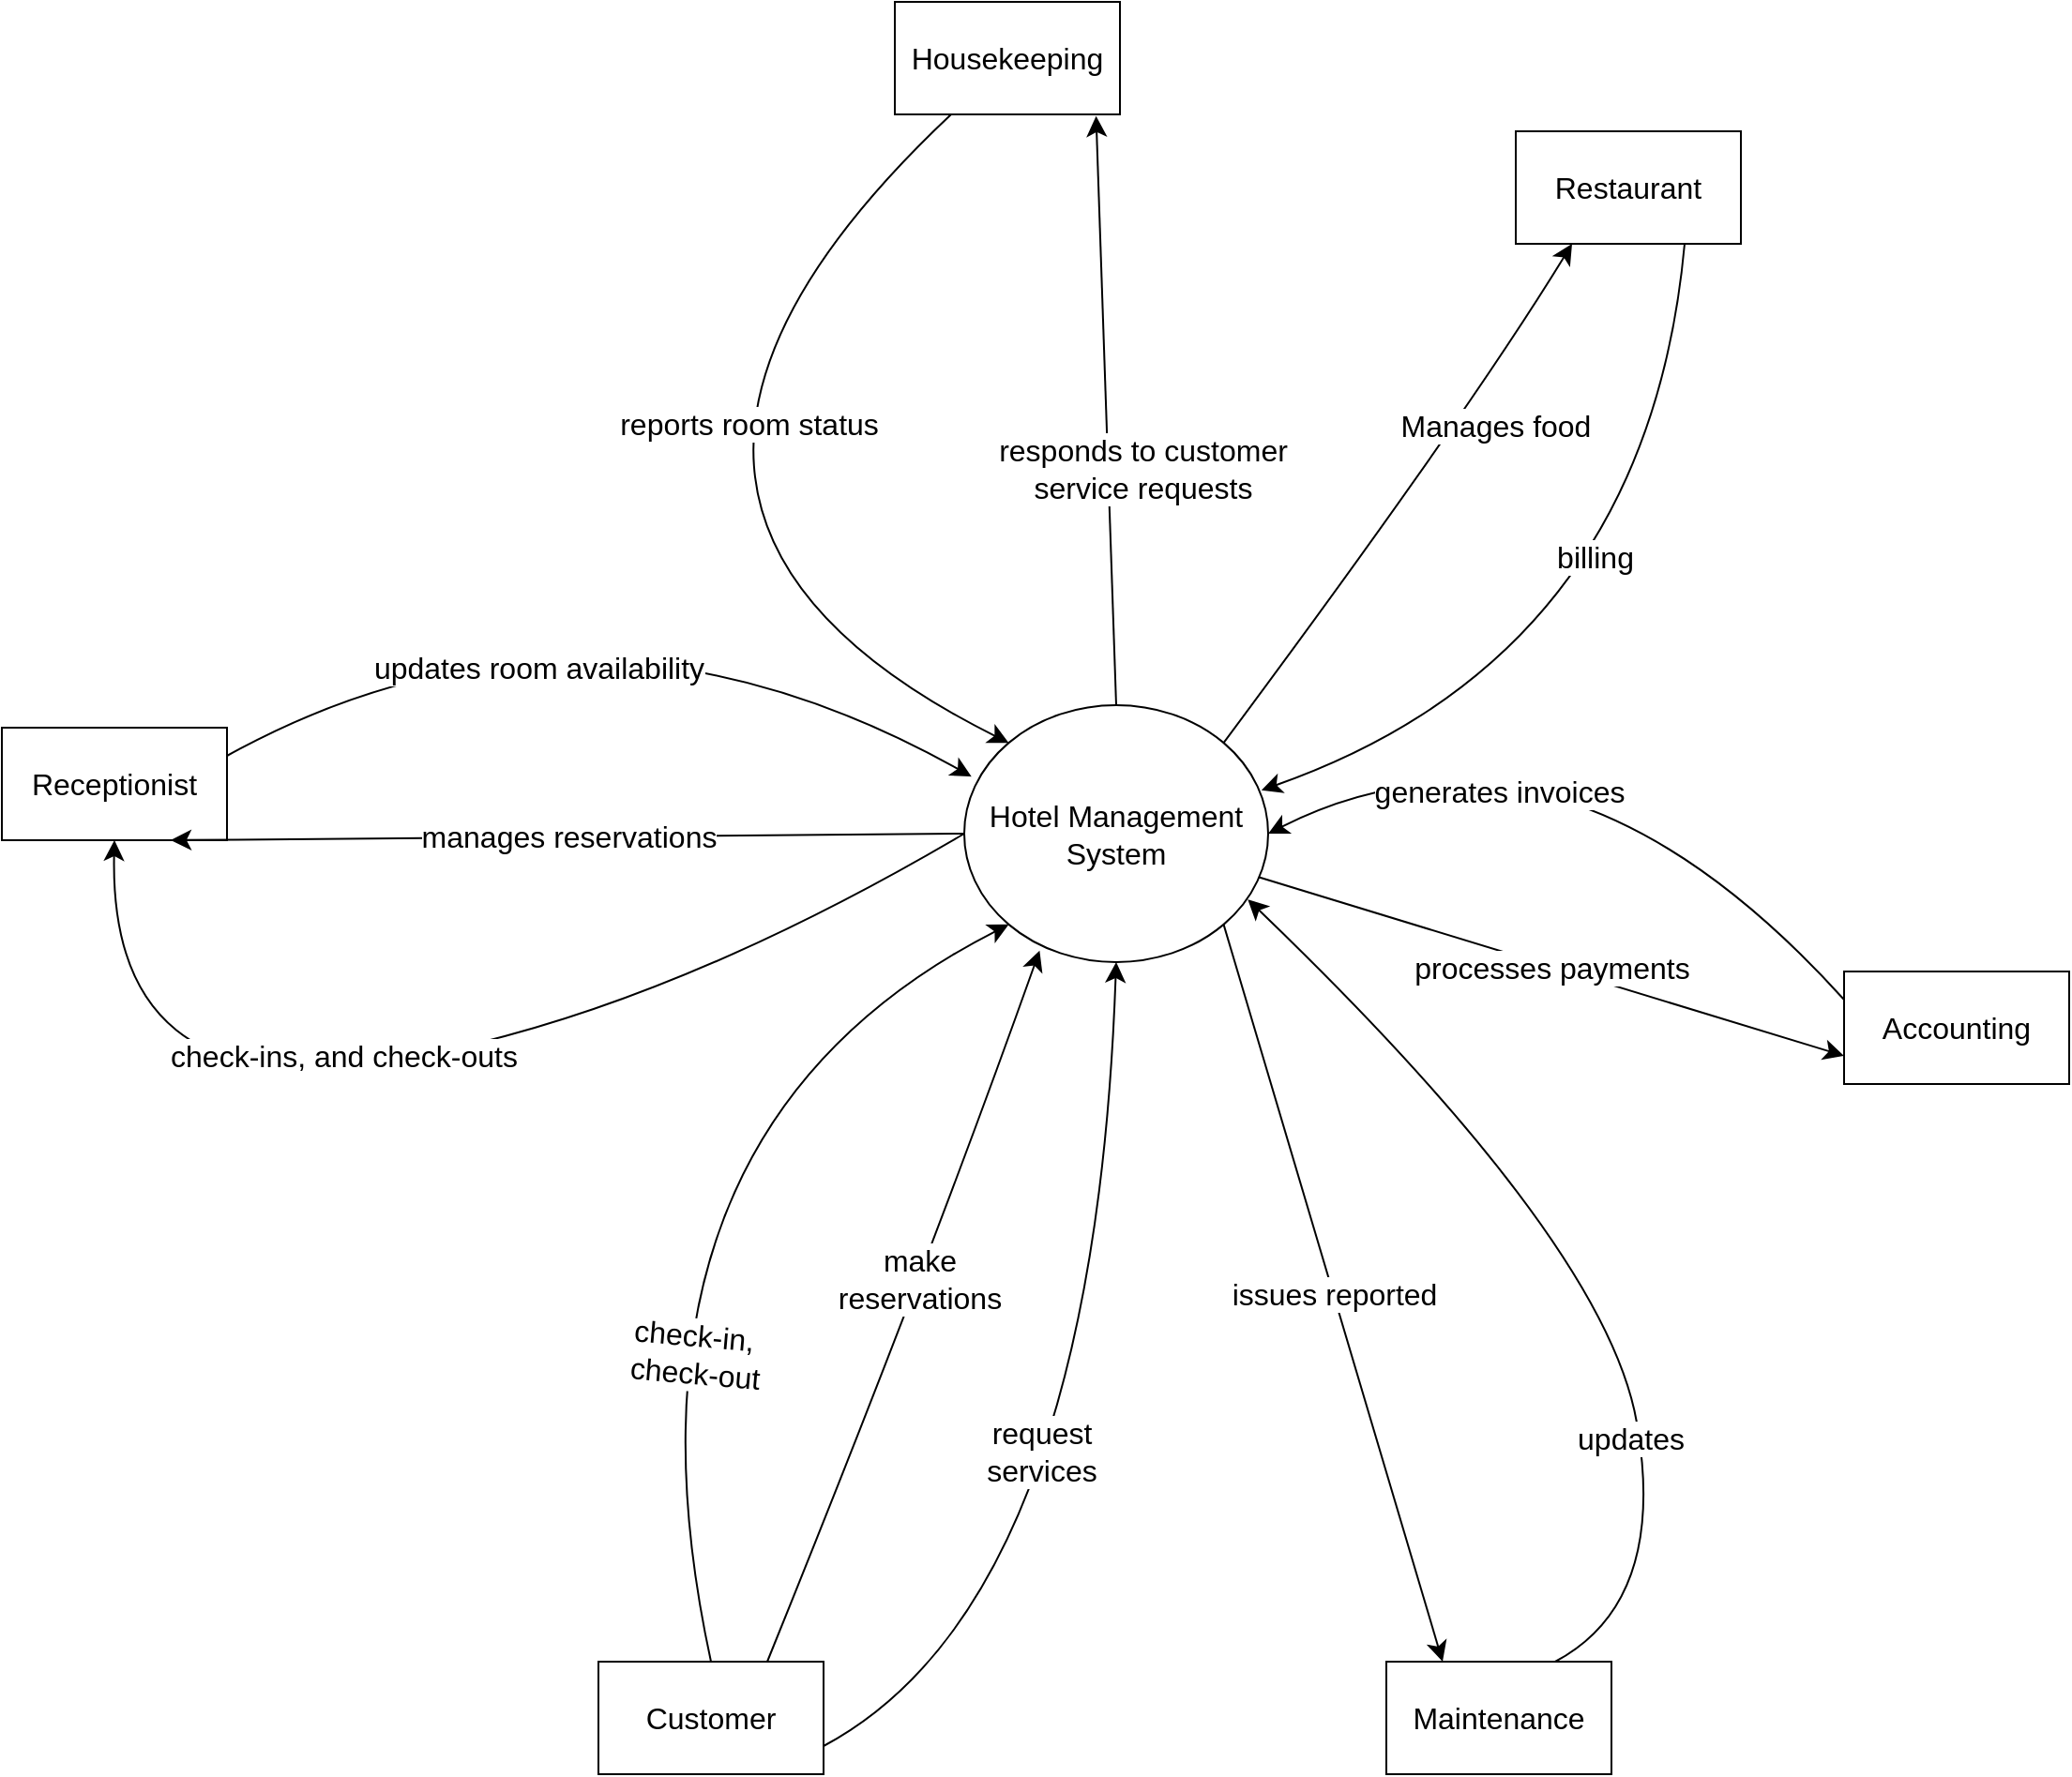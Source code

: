 <mxfile version="21.3.2" type="github">
  <diagram name="Trang-1" id="V4eBONcJAfwWmdp6WctE">
    <mxGraphModel dx="1258" dy="1611" grid="0" gridSize="10" guides="1" tooltips="1" connect="1" arrows="1" fold="1" page="0" pageScale="1" pageWidth="827" pageHeight="1169" math="0" shadow="0">
      <root>
        <mxCell id="0" />
        <mxCell id="1" parent="0" />
        <mxCell id="FBXZTaceD-3bCBLXb9Lb-1" value="Hotel Management System" style="ellipse;whiteSpace=wrap;html=1;fontSize=16;" vertex="1" parent="1">
          <mxGeometry x="140" y="160" width="162" height="137" as="geometry" />
        </mxCell>
        <mxCell id="FBXZTaceD-3bCBLXb9Lb-42" value="Customer" style="rounded=0;whiteSpace=wrap;html=1;fontSize=16;" vertex="1" parent="1">
          <mxGeometry x="-55" y="670" width="120" height="60" as="geometry" />
        </mxCell>
        <mxCell id="FBXZTaceD-3bCBLXb9Lb-43" value="Receptionist" style="rounded=0;whiteSpace=wrap;html=1;fontSize=16;" vertex="1" parent="1">
          <mxGeometry x="-373" y="172" width="120" height="60" as="geometry" />
        </mxCell>
        <mxCell id="FBXZTaceD-3bCBLXb9Lb-46" value="Housekeeping" style="rounded=0;whiteSpace=wrap;html=1;fontSize=16;" vertex="1" parent="1">
          <mxGeometry x="103" y="-215" width="120" height="60" as="geometry" />
        </mxCell>
        <mxCell id="FBXZTaceD-3bCBLXb9Lb-48" value="Maintenance" style="rounded=0;whiteSpace=wrap;html=1;fontSize=16;" vertex="1" parent="1">
          <mxGeometry x="365" y="670" width="120" height="60" as="geometry" />
        </mxCell>
        <mxCell id="FBXZTaceD-3bCBLXb9Lb-49" value="Restaurant" style="rounded=0;whiteSpace=wrap;html=1;fontSize=16;" vertex="1" parent="1">
          <mxGeometry x="434" y="-146" width="120" height="60" as="geometry" />
        </mxCell>
        <mxCell id="FBXZTaceD-3bCBLXb9Lb-50" value="Accounting" style="rounded=0;whiteSpace=wrap;html=1;fontSize=16;" vertex="1" parent="1">
          <mxGeometry x="609" y="302" width="120" height="60" as="geometry" />
        </mxCell>
        <mxCell id="FBXZTaceD-3bCBLXb9Lb-51" value="" style="endArrow=classic;html=1;rounded=0;fontSize=12;startSize=8;endSize=8;curved=1;exitX=0.75;exitY=0;exitDx=0;exitDy=0;entryX=0.248;entryY=0.955;entryDx=0;entryDy=0;entryPerimeter=0;" edge="1" parent="1" source="FBXZTaceD-3bCBLXb9Lb-42" target="FBXZTaceD-3bCBLXb9Lb-1">
          <mxGeometry relative="1" as="geometry">
            <mxPoint x="188" y="349" as="sourcePoint" />
            <mxPoint x="288" y="349" as="targetPoint" />
            <Array as="points">
              <mxPoint x="120" y="460" />
            </Array>
          </mxGeometry>
        </mxCell>
        <mxCell id="FBXZTaceD-3bCBLXb9Lb-52" value="make &lt;br&gt;reservations" style="edgeLabel;resizable=0;html=1;align=center;verticalAlign=middle;fontSize=16;rotation=0;" connectable="0" vertex="1" parent="FBXZTaceD-3bCBLXb9Lb-51">
          <mxGeometry relative="1" as="geometry">
            <mxPoint x="5" y="-16" as="offset" />
          </mxGeometry>
        </mxCell>
        <mxCell id="FBXZTaceD-3bCBLXb9Lb-53" value="" style="endArrow=classic;html=1;rounded=0;fontSize=12;startSize=8;endSize=8;curved=1;exitX=0.5;exitY=0;exitDx=0;exitDy=0;entryX=0;entryY=1;entryDx=0;entryDy=0;" edge="1" parent="1" source="FBXZTaceD-3bCBLXb9Lb-42" target="FBXZTaceD-3bCBLXb9Lb-1">
          <mxGeometry relative="1" as="geometry">
            <mxPoint x="182" y="313" as="sourcePoint" />
            <mxPoint x="282" y="313" as="targetPoint" />
            <Array as="points">
              <mxPoint x="-56" y="389" />
            </Array>
          </mxGeometry>
        </mxCell>
        <mxCell id="FBXZTaceD-3bCBLXb9Lb-54" value="check-in,&amp;nbsp;&lt;br&gt;check-out" style="edgeLabel;resizable=0;html=1;align=center;verticalAlign=middle;fontSize=16;rotation=5;" connectable="0" vertex="1" parent="FBXZTaceD-3bCBLXb9Lb-53">
          <mxGeometry relative="1" as="geometry">
            <mxPoint x="48" y="97" as="offset" />
          </mxGeometry>
        </mxCell>
        <mxCell id="FBXZTaceD-3bCBLXb9Lb-55" value="" style="endArrow=classic;html=1;rounded=0;fontSize=12;startSize=8;endSize=8;curved=1;exitX=1;exitY=0.75;exitDx=0;exitDy=0;entryX=0.5;entryY=1;entryDx=0;entryDy=0;" edge="1" parent="1" source="FBXZTaceD-3bCBLXb9Lb-42" target="FBXZTaceD-3bCBLXb9Lb-1">
          <mxGeometry relative="1" as="geometry">
            <mxPoint x="182" y="396" as="sourcePoint" />
            <mxPoint x="221" y="297" as="targetPoint" />
            <Array as="points">
              <mxPoint x="209" y="638" />
            </Array>
          </mxGeometry>
        </mxCell>
        <mxCell id="FBXZTaceD-3bCBLXb9Lb-56" value="request &lt;br&gt;services" style="edgeLabel;resizable=0;html=1;align=center;verticalAlign=middle;fontSize=16;rotation=0;" connectable="0" vertex="1" parent="FBXZTaceD-3bCBLXb9Lb-55">
          <mxGeometry relative="1" as="geometry">
            <mxPoint x="-31" y="9" as="offset" />
          </mxGeometry>
        </mxCell>
        <mxCell id="FBXZTaceD-3bCBLXb9Lb-57" style="edgeStyle=none;curved=1;rounded=0;orthogonalLoop=1;jettySize=auto;html=1;exitX=0.75;exitY=1;exitDx=0;exitDy=0;fontSize=12;startSize=8;endSize=8;" edge="1" parent="1" source="FBXZTaceD-3bCBLXb9Lb-43" target="FBXZTaceD-3bCBLXb9Lb-43">
          <mxGeometry relative="1" as="geometry" />
        </mxCell>
        <mxCell id="FBXZTaceD-3bCBLXb9Lb-61" value="" style="endArrow=classic;html=1;rounded=0;fontSize=12;startSize=8;endSize=8;curved=1;exitX=0.25;exitY=1;exitDx=0;exitDy=0;entryX=0;entryY=0;entryDx=0;entryDy=0;" edge="1" parent="1" source="FBXZTaceD-3bCBLXb9Lb-46" target="FBXZTaceD-3bCBLXb9Lb-1">
          <mxGeometry relative="1" as="geometry">
            <mxPoint x="190" y="407" as="sourcePoint" />
            <mxPoint x="290" y="407" as="targetPoint" />
            <Array as="points">
              <mxPoint x="-89" y="54" />
            </Array>
          </mxGeometry>
        </mxCell>
        <mxCell id="FBXZTaceD-3bCBLXb9Lb-62" value="reports room status" style="edgeLabel;resizable=0;html=1;align=center;verticalAlign=middle;fontSize=16;rotation=0;" connectable="0" vertex="1" parent="FBXZTaceD-3bCBLXb9Lb-61">
          <mxGeometry relative="1" as="geometry">
            <mxPoint x="105" y="-36" as="offset" />
          </mxGeometry>
        </mxCell>
        <mxCell id="FBXZTaceD-3bCBLXb9Lb-64" value="" style="endArrow=classic;html=1;rounded=0;fontSize=12;startSize=8;endSize=8;curved=1;entryX=0.894;entryY=1.015;entryDx=0;entryDy=0;entryPerimeter=0;exitX=0.5;exitY=0;exitDx=0;exitDy=0;" edge="1" parent="1" source="FBXZTaceD-3bCBLXb9Lb-1" target="FBXZTaceD-3bCBLXb9Lb-46">
          <mxGeometry relative="1" as="geometry">
            <mxPoint x="190" y="407" as="sourcePoint" />
            <mxPoint x="290" y="407" as="targetPoint" />
          </mxGeometry>
        </mxCell>
        <mxCell id="FBXZTaceD-3bCBLXb9Lb-65" value="responds to customer&lt;br&gt;service requests" style="edgeLabel;resizable=0;html=1;align=center;verticalAlign=middle;fontSize=16;rotation=0;" connectable="0" vertex="1" parent="FBXZTaceD-3bCBLXb9Lb-64">
          <mxGeometry relative="1" as="geometry">
            <mxPoint x="19" y="31" as="offset" />
          </mxGeometry>
        </mxCell>
        <mxCell id="FBXZTaceD-3bCBLXb9Lb-68" value="" style="endArrow=classic;html=1;rounded=0;fontSize=12;startSize=8;endSize=8;curved=1;entryX=0.75;entryY=1;entryDx=0;entryDy=0;exitX=0;exitY=0.5;exitDx=0;exitDy=0;" edge="1" parent="1" source="FBXZTaceD-3bCBLXb9Lb-1" target="FBXZTaceD-3bCBLXb9Lb-43">
          <mxGeometry relative="1" as="geometry">
            <mxPoint x="-52" y="493" as="sourcePoint" />
            <mxPoint x="48" y="493" as="targetPoint" />
          </mxGeometry>
        </mxCell>
        <mxCell id="FBXZTaceD-3bCBLXb9Lb-69" value="manages reservations" style="edgeLabel;resizable=0;html=1;align=center;verticalAlign=middle;fontSize=16;" connectable="0" vertex="1" parent="FBXZTaceD-3bCBLXb9Lb-68">
          <mxGeometry relative="1" as="geometry" />
        </mxCell>
        <mxCell id="FBXZTaceD-3bCBLXb9Lb-70" value="" style="endArrow=classic;html=1;rounded=0;fontSize=12;startSize=8;endSize=8;curved=1;entryX=0.5;entryY=1;entryDx=0;entryDy=0;exitX=0;exitY=0.5;exitDx=0;exitDy=0;" edge="1" parent="1" source="FBXZTaceD-3bCBLXb9Lb-1" target="FBXZTaceD-3bCBLXb9Lb-43">
          <mxGeometry relative="1" as="geometry">
            <mxPoint x="-297" y="314" as="sourcePoint" />
            <mxPoint x="48" y="493" as="targetPoint" />
            <Array as="points">
              <mxPoint x="-34" y="331" />
              <mxPoint x="-316" y="371" />
            </Array>
          </mxGeometry>
        </mxCell>
        <mxCell id="FBXZTaceD-3bCBLXb9Lb-71" value="check-ins, and check-outs" style="edgeLabel;resizable=0;html=1;align=center;verticalAlign=middle;fontSize=16;rotation=0;" connectable="0" vertex="1" parent="FBXZTaceD-3bCBLXb9Lb-70">
          <mxGeometry relative="1" as="geometry">
            <mxPoint x="-47" as="offset" />
          </mxGeometry>
        </mxCell>
        <mxCell id="FBXZTaceD-3bCBLXb9Lb-72" value="" style="endArrow=classic;html=1;rounded=0;fontSize=12;startSize=8;endSize=8;curved=1;exitX=1;exitY=0.25;exitDx=0;exitDy=0;entryX=0.024;entryY=0.278;entryDx=0;entryDy=0;entryPerimeter=0;" edge="1" parent="1" source="FBXZTaceD-3bCBLXb9Lb-43" target="FBXZTaceD-3bCBLXb9Lb-1">
          <mxGeometry relative="1" as="geometry">
            <mxPoint x="-8" y="318" as="sourcePoint" />
            <mxPoint x="92" y="318" as="targetPoint" />
            <Array as="points">
              <mxPoint x="-63" y="82" />
            </Array>
          </mxGeometry>
        </mxCell>
        <mxCell id="FBXZTaceD-3bCBLXb9Lb-73" value="updates room availability" style="edgeLabel;resizable=0;html=1;align=center;verticalAlign=middle;fontSize=16;" connectable="0" vertex="1" parent="FBXZTaceD-3bCBLXb9Lb-72">
          <mxGeometry relative="1" as="geometry">
            <mxPoint x="-33" y="53" as="offset" />
          </mxGeometry>
        </mxCell>
        <mxCell id="FBXZTaceD-3bCBLXb9Lb-74" value="" style="endArrow=classic;html=1;rounded=0;fontSize=12;startSize=8;endSize=8;curved=1;entryX=0.25;entryY=0;entryDx=0;entryDy=0;exitX=1;exitY=1;exitDx=0;exitDy=0;" edge="1" parent="1" source="FBXZTaceD-3bCBLXb9Lb-1" target="FBXZTaceD-3bCBLXb9Lb-48">
          <mxGeometry relative="1" as="geometry">
            <mxPoint x="43" y="298" as="sourcePoint" />
            <mxPoint x="143" y="298" as="targetPoint" />
          </mxGeometry>
        </mxCell>
        <mxCell id="FBXZTaceD-3bCBLXb9Lb-75" value="issues reported" style="edgeLabel;resizable=0;html=1;align=center;verticalAlign=middle;fontSize=16;" connectable="0" vertex="1" parent="FBXZTaceD-3bCBLXb9Lb-74">
          <mxGeometry relative="1" as="geometry" />
        </mxCell>
        <mxCell id="FBXZTaceD-3bCBLXb9Lb-81" value="" style="endArrow=classic;html=1;rounded=0;fontSize=12;startSize=8;endSize=8;curved=1;exitX=0.75;exitY=0;exitDx=0;exitDy=0;entryX=0.933;entryY=0.756;entryDx=0;entryDy=0;entryPerimeter=0;" edge="1" parent="1" source="FBXZTaceD-3bCBLXb9Lb-48" target="FBXZTaceD-3bCBLXb9Lb-1">
          <mxGeometry relative="1" as="geometry">
            <mxPoint x="43" y="298" as="sourcePoint" />
            <mxPoint x="302" y="229" as="targetPoint" />
            <Array as="points">
              <mxPoint x="515" y="638" />
              <mxPoint x="482" y="447" />
            </Array>
          </mxGeometry>
        </mxCell>
        <mxCell id="FBXZTaceD-3bCBLXb9Lb-82" value="updates" style="edgeLabel;resizable=0;html=1;align=center;verticalAlign=middle;fontSize=16;" connectable="0" vertex="1" parent="FBXZTaceD-3bCBLXb9Lb-81">
          <mxGeometry relative="1" as="geometry">
            <mxPoint x="14" y="105" as="offset" />
          </mxGeometry>
        </mxCell>
        <mxCell id="FBXZTaceD-3bCBLXb9Lb-83" value="" style="endArrow=classic;html=1;rounded=0;fontSize=12;startSize=8;endSize=8;curved=1;entryX=0.25;entryY=1;entryDx=0;entryDy=0;exitX=1;exitY=0;exitDx=0;exitDy=0;" edge="1" parent="1" source="FBXZTaceD-3bCBLXb9Lb-1" target="FBXZTaceD-3bCBLXb9Lb-49">
          <mxGeometry relative="1" as="geometry">
            <mxPoint x="130" y="302" as="sourcePoint" />
            <mxPoint x="230" y="302" as="targetPoint" />
            <Array as="points">
              <mxPoint x="407" y="7" />
            </Array>
          </mxGeometry>
        </mxCell>
        <mxCell id="FBXZTaceD-3bCBLXb9Lb-84" value="Manages food" style="edgeLabel;resizable=0;html=1;align=center;verticalAlign=middle;fontSize=16;" connectable="0" vertex="1" parent="FBXZTaceD-3bCBLXb9Lb-83">
          <mxGeometry relative="1" as="geometry">
            <mxPoint x="47" y="-39" as="offset" />
          </mxGeometry>
        </mxCell>
        <mxCell id="FBXZTaceD-3bCBLXb9Lb-85" style="edgeStyle=none;curved=1;rounded=0;orthogonalLoop=1;jettySize=auto;html=1;exitX=0.75;exitY=1;exitDx=0;exitDy=0;fontSize=12;startSize=8;endSize=8;" edge="1" parent="1" source="FBXZTaceD-3bCBLXb9Lb-49" target="FBXZTaceD-3bCBLXb9Lb-49">
          <mxGeometry relative="1" as="geometry" />
        </mxCell>
        <mxCell id="FBXZTaceD-3bCBLXb9Lb-86" value="" style="endArrow=classic;html=1;rounded=0;fontSize=12;startSize=8;endSize=8;curved=1;entryX=0.978;entryY=0.331;entryDx=0;entryDy=0;entryPerimeter=0;exitX=0.75;exitY=1;exitDx=0;exitDy=0;" edge="1" parent="1" source="FBXZTaceD-3bCBLXb9Lb-49" target="FBXZTaceD-3bCBLXb9Lb-1">
          <mxGeometry relative="1" as="geometry">
            <mxPoint x="279" y="302" as="sourcePoint" />
            <mxPoint x="379" y="302" as="targetPoint" />
            <Array as="points">
              <mxPoint x="504" y="133" />
            </Array>
          </mxGeometry>
        </mxCell>
        <mxCell id="FBXZTaceD-3bCBLXb9Lb-87" value="billing" style="edgeLabel;resizable=0;html=1;align=center;verticalAlign=middle;fontSize=16;" connectable="0" vertex="1" parent="FBXZTaceD-3bCBLXb9Lb-86">
          <mxGeometry relative="1" as="geometry">
            <mxPoint x="-28" y="-51" as="offset" />
          </mxGeometry>
        </mxCell>
        <mxCell id="FBXZTaceD-3bCBLXb9Lb-88" value="" style="endArrow=classic;html=1;rounded=0;fontSize=12;startSize=8;endSize=8;curved=1;entryX=1;entryY=0.5;entryDx=0;entryDy=0;exitX=0;exitY=0.25;exitDx=0;exitDy=0;" edge="1" parent="1" source="FBXZTaceD-3bCBLXb9Lb-50" target="FBXZTaceD-3bCBLXb9Lb-1">
          <mxGeometry relative="1" as="geometry">
            <mxPoint x="307" y="280" as="sourcePoint" />
            <mxPoint x="407" y="280" as="targetPoint" />
            <Array as="points">
              <mxPoint x="458" y="150" />
            </Array>
          </mxGeometry>
        </mxCell>
        <mxCell id="FBXZTaceD-3bCBLXb9Lb-89" value="generates invoices" style="edgeLabel;resizable=0;html=1;align=center;verticalAlign=middle;fontSize=16;" connectable="0" vertex="1" parent="FBXZTaceD-3bCBLXb9Lb-88">
          <mxGeometry relative="1" as="geometry">
            <mxPoint x="-50" y="37" as="offset" />
          </mxGeometry>
        </mxCell>
        <mxCell id="FBXZTaceD-3bCBLXb9Lb-91" value="" style="endArrow=classic;html=1;rounded=0;fontSize=12;startSize=8;endSize=8;curved=1;entryX=0;entryY=0.75;entryDx=0;entryDy=0;" edge="1" parent="1" source="FBXZTaceD-3bCBLXb9Lb-1" target="FBXZTaceD-3bCBLXb9Lb-50">
          <mxGeometry relative="1" as="geometry">
            <mxPoint x="303" y="274" as="sourcePoint" />
            <mxPoint x="403" y="274" as="targetPoint" />
          </mxGeometry>
        </mxCell>
        <mxCell id="FBXZTaceD-3bCBLXb9Lb-92" value="processes payments" style="edgeLabel;resizable=0;html=1;align=center;verticalAlign=middle;fontSize=16;" connectable="0" vertex="1" parent="FBXZTaceD-3bCBLXb9Lb-91">
          <mxGeometry relative="1" as="geometry" />
        </mxCell>
      </root>
    </mxGraphModel>
  </diagram>
</mxfile>
